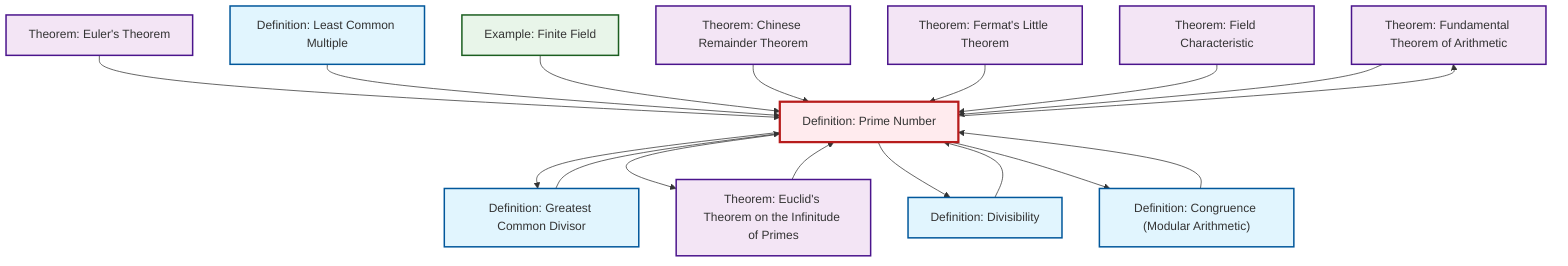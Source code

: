 graph TD
    classDef definition fill:#e1f5fe,stroke:#01579b,stroke-width:2px
    classDef theorem fill:#f3e5f5,stroke:#4a148c,stroke-width:2px
    classDef axiom fill:#fff3e0,stroke:#e65100,stroke-width:2px
    classDef example fill:#e8f5e9,stroke:#1b5e20,stroke-width:2px
    classDef current fill:#ffebee,stroke:#b71c1c,stroke-width:3px
    thm-fundamental-arithmetic["Theorem: Fundamental Theorem of Arithmetic"]:::theorem
    def-lcm["Definition: Least Common Multiple"]:::definition
    thm-euler["Theorem: Euler's Theorem"]:::theorem
    thm-fermat-little["Theorem: Fermat's Little Theorem"]:::theorem
    thm-field-characteristic["Theorem: Field Characteristic"]:::theorem
    thm-chinese-remainder["Theorem: Chinese Remainder Theorem"]:::theorem
    ex-finite-field["Example: Finite Field"]:::example
    def-prime["Definition: Prime Number"]:::definition
    def-congruence["Definition: Congruence (Modular Arithmetic)"]:::definition
    def-gcd["Definition: Greatest Common Divisor"]:::definition
    thm-euclid-infinitude-primes["Theorem: Euclid's Theorem on the Infinitude of Primes"]:::theorem
    def-divisibility["Definition: Divisibility"]:::definition
    thm-euler --> def-prime
    def-lcm --> def-prime
    ex-finite-field --> def-prime
    thm-euclid-infinitude-primes --> def-prime
    def-gcd --> def-prime
    thm-chinese-remainder --> def-prime
    def-prime --> def-gcd
    def-prime --> thm-euclid-infinitude-primes
    def-congruence --> def-prime
    thm-fermat-little --> def-prime
    def-prime --> thm-fundamental-arithmetic
    thm-field-characteristic --> def-prime
    def-divisibility --> def-prime
    def-prime --> def-divisibility
    def-prime --> def-congruence
    thm-fundamental-arithmetic --> def-prime
    class def-prime current